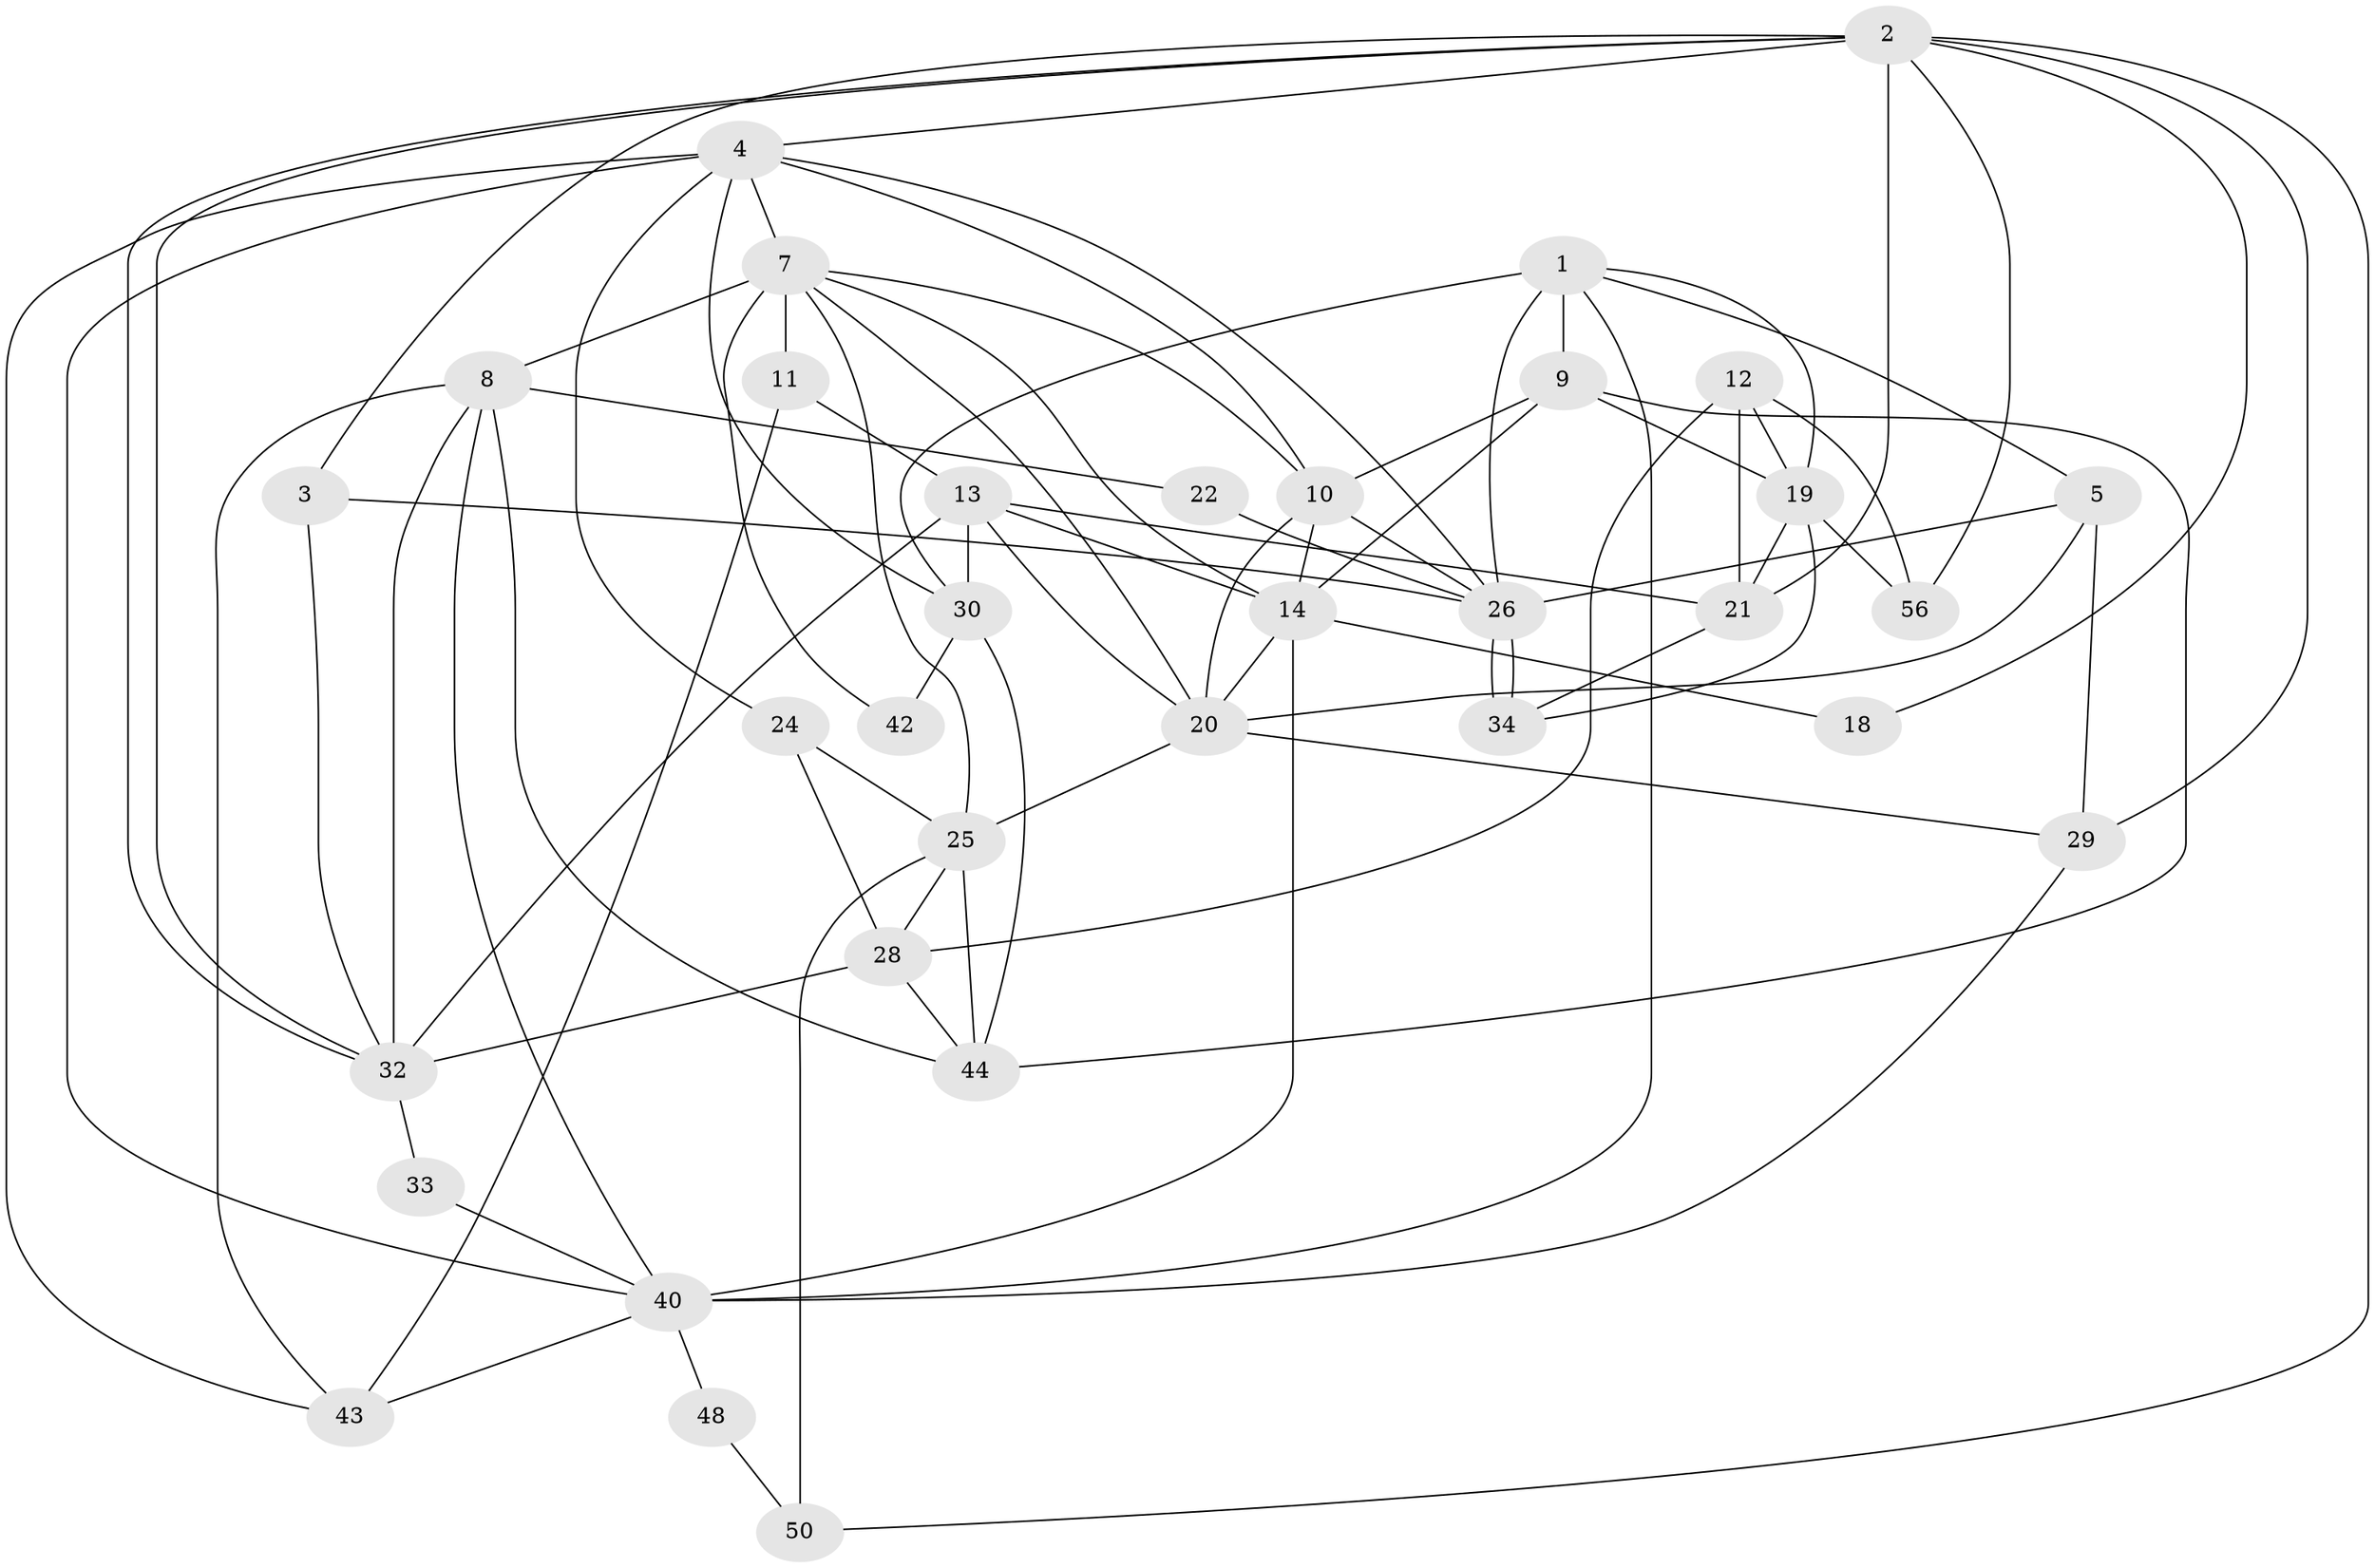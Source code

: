 // original degree distribution, {5: 0.16071428571428573, 9: 0.017857142857142856, 2: 0.16071428571428573, 3: 0.19642857142857142, 4: 0.3392857142857143, 6: 0.10714285714285714, 7: 0.017857142857142856}
// Generated by graph-tools (version 1.1) at 2025/11/02/27/25 16:11:21]
// undirected, 34 vertices, 84 edges
graph export_dot {
graph [start="1"]
  node [color=gray90,style=filled];
  1 [super="+6"];
  2 [super="+39"];
  3 [super="+37"];
  4 [super="+17"];
  5;
  7 [super="+41"];
  8 [super="+15"];
  9 [super="+31"];
  10 [super="+38"];
  11;
  12 [super="+51"];
  13 [super="+16"];
  14 [super="+53"];
  18;
  19 [super="+23"];
  20 [super="+52"];
  21 [super="+55"];
  22;
  24 [super="+45"];
  25 [super="+47"];
  26 [super="+27"];
  28 [super="+36"];
  29;
  30 [super="+49"];
  32 [super="+35"];
  33;
  34;
  40 [super="+54"];
  42;
  43;
  44 [super="+46"];
  48;
  50;
  56;
  1 -- 26 [weight=2];
  1 -- 19;
  1 -- 30;
  1 -- 9;
  1 -- 40;
  1 -- 5;
  2 -- 32;
  2 -- 32;
  2 -- 21 [weight=2];
  2 -- 3;
  2 -- 18;
  2 -- 50;
  2 -- 56;
  2 -- 29;
  2 -- 4;
  3 -- 32;
  3 -- 26;
  4 -- 30;
  4 -- 40;
  4 -- 24;
  4 -- 43;
  4 -- 26;
  4 -- 7;
  4 -- 10;
  5 -- 26;
  5 -- 20;
  5 -- 29;
  7 -- 20;
  7 -- 11;
  7 -- 14;
  7 -- 25;
  7 -- 8 [weight=2];
  7 -- 42;
  7 -- 10;
  8 -- 44;
  8 -- 32;
  8 -- 22;
  8 -- 43;
  8 -- 40;
  9 -- 14;
  9 -- 19;
  9 -- 10;
  9 -- 44;
  10 -- 26;
  10 -- 14;
  10 -- 20;
  11 -- 43;
  11 -- 13;
  12 -- 19;
  12 -- 28;
  12 -- 21;
  12 -- 56;
  13 -- 20;
  13 -- 21;
  13 -- 32;
  13 -- 14;
  13 -- 30;
  14 -- 40;
  14 -- 18;
  14 -- 20;
  19 -- 21;
  19 -- 56;
  19 -- 34;
  20 -- 25;
  20 -- 29;
  21 -- 34;
  22 -- 26;
  24 -- 28;
  24 -- 25;
  25 -- 28;
  25 -- 44 [weight=2];
  25 -- 50;
  26 -- 34;
  26 -- 34;
  28 -- 44;
  28 -- 32;
  29 -- 40;
  30 -- 42;
  30 -- 44;
  32 -- 33;
  33 -- 40;
  40 -- 48;
  40 -- 43;
  48 -- 50;
}
